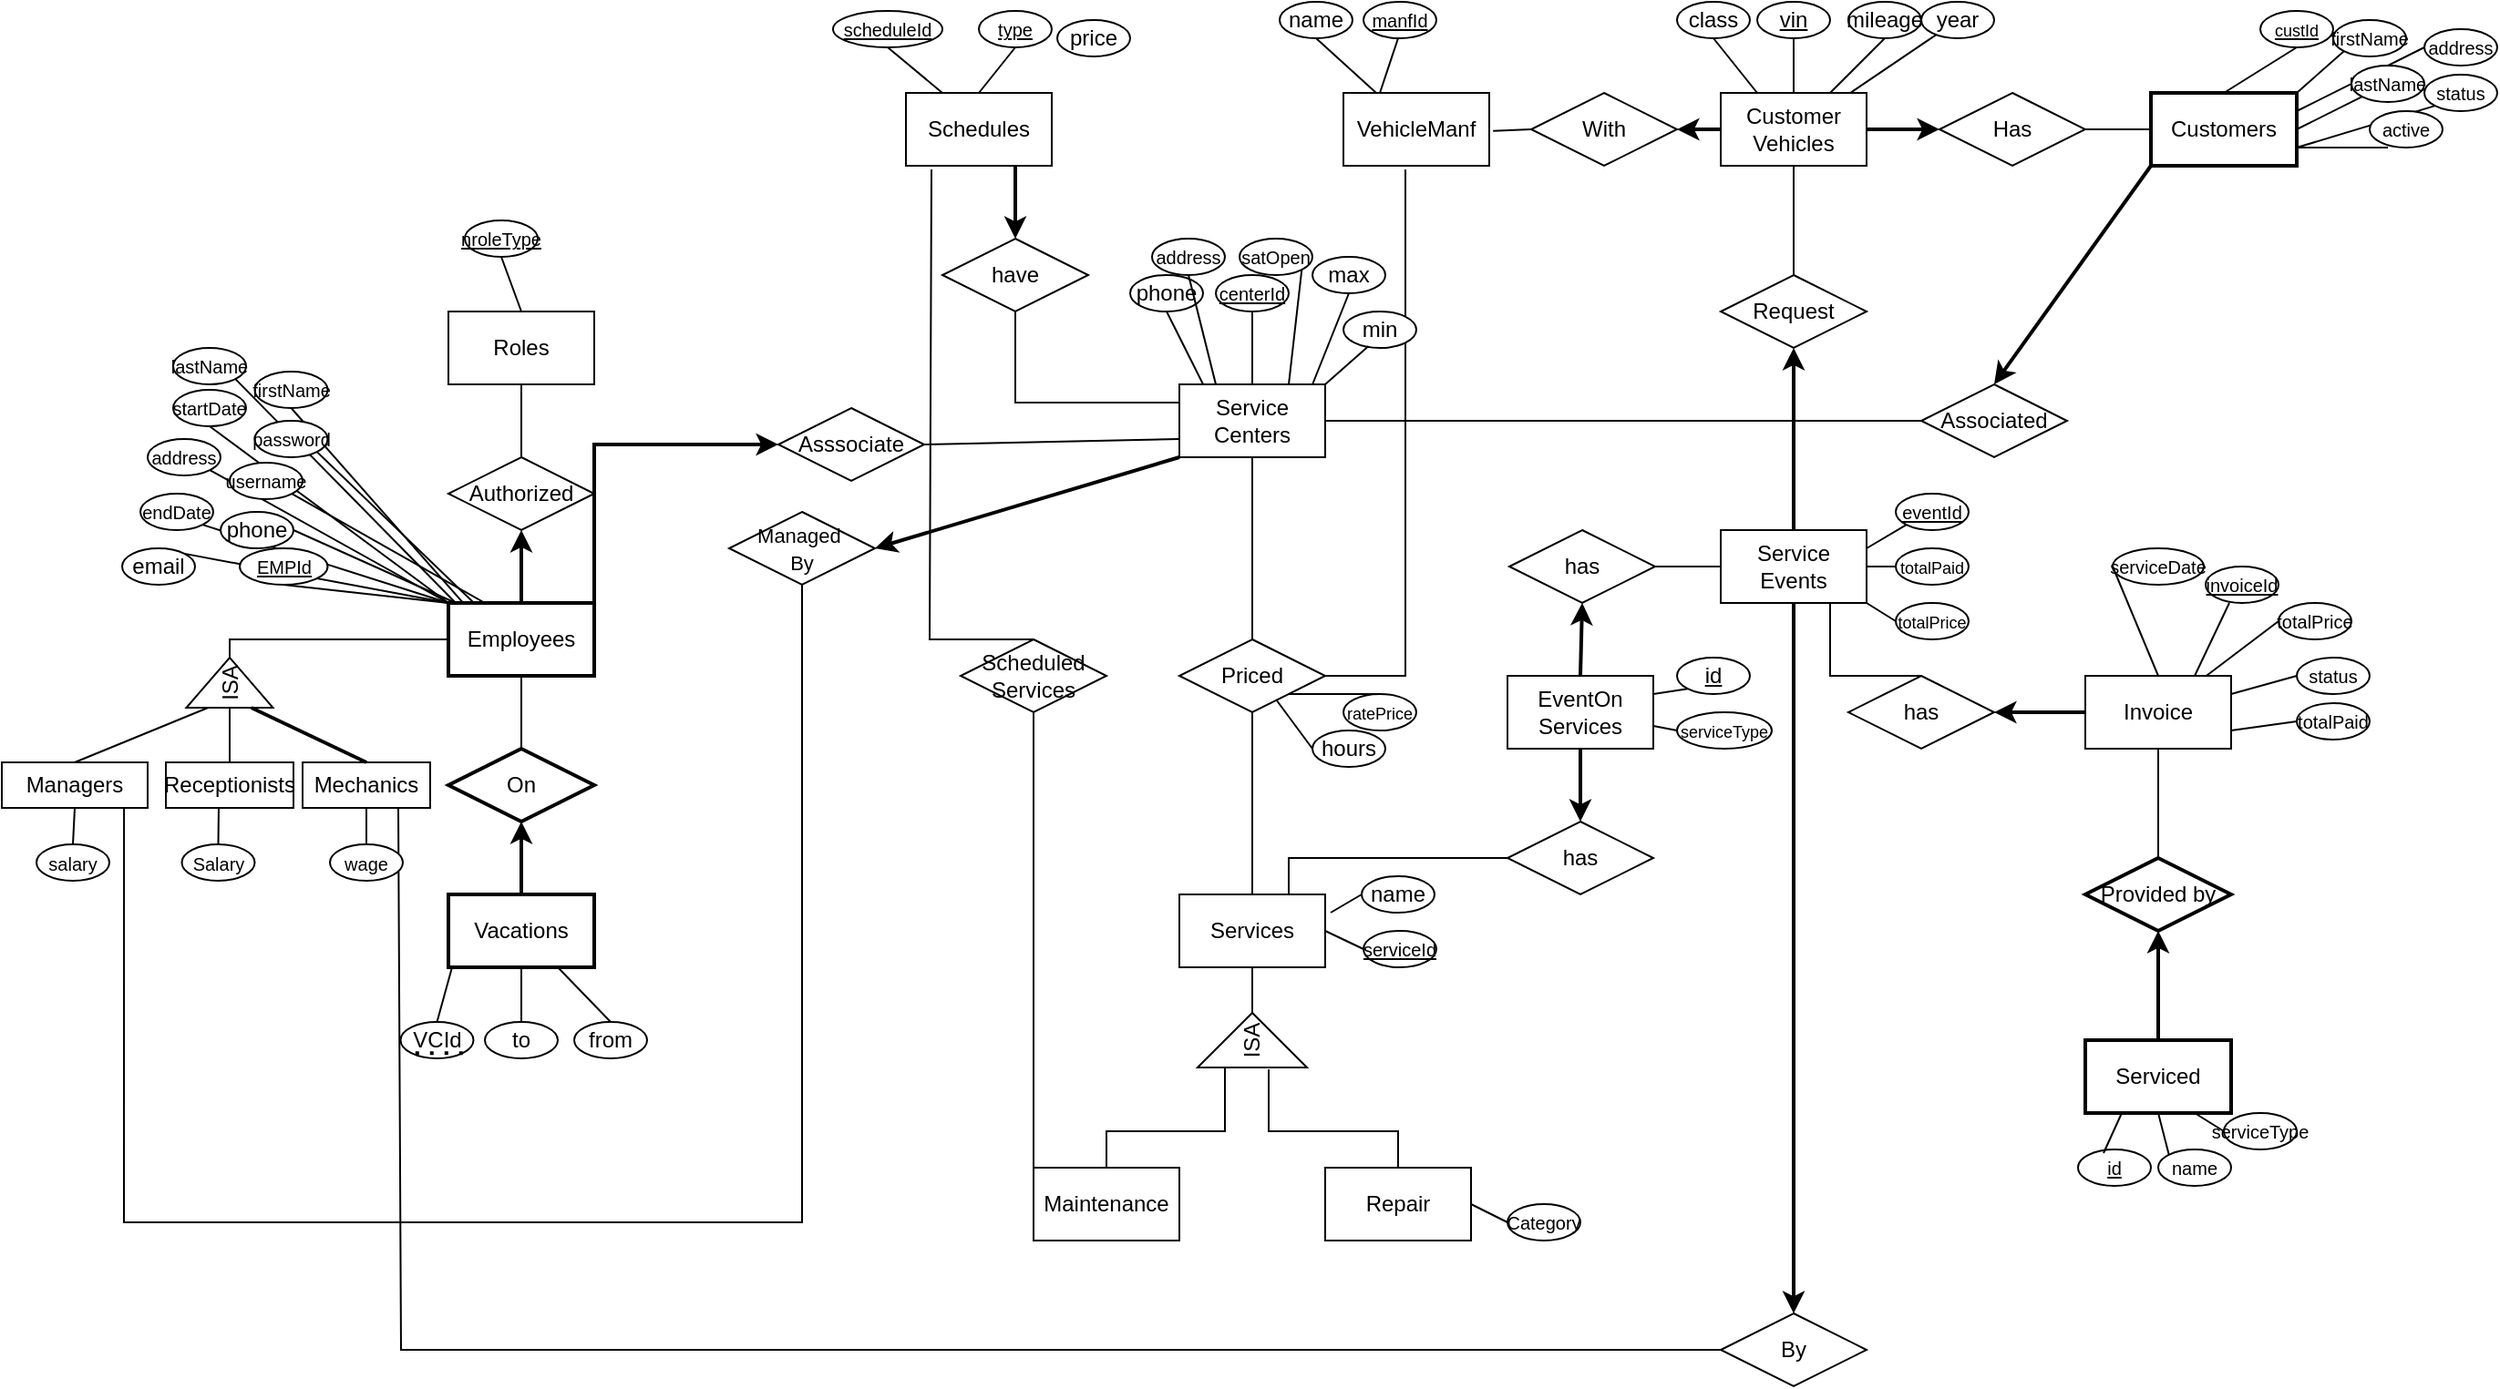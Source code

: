 <mxfile version="20.3.0" type="device"><diagram id="M4LuLAE58DzXY6II9qEA" name="Page-1"><mxGraphModel dx="2522" dy="865" grid="1" gridSize="10" guides="1" tooltips="1" connect="1" arrows="1" fold="1" page="1" pageScale="1" pageWidth="1100" pageHeight="850" math="0" shadow="0"><root><mxCell id="0"/><mxCell id="1" parent="0"/><mxCell id="ZaJthJj_OQu8zm4uIle0-100" value="" style="endArrow=none;html=1;rounded=0;entryX=0;entryY=0.5;entryDx=0;entryDy=0;" parent="1" target="ZaJthJj_OQu8zm4uIle0-95" edge="1"><mxGeometry width="50" height="50" relative="1" as="geometry"><mxPoint x="170" y="90" as="sourcePoint"/><mxPoint x="190" y="75" as="targetPoint"/></mxGeometry></mxCell><mxCell id="ZaJthJj_OQu8zm4uIle0-102" value="" style="endArrow=none;html=1;rounded=0;entryX=0;entryY=1;entryDx=0;entryDy=0;exitX=1;exitY=0.75;exitDx=0;exitDy=0;" parent="1" source="NS_C3sTZARpDdL-za2_1-23" target="ZaJthJj_OQu8zm4uIle0-98" edge="1"><mxGeometry width="50" height="50" relative="1" as="geometry"><mxPoint x="170" y="120" as="sourcePoint"/><mxPoint x="210" y="95" as="targetPoint"/></mxGeometry></mxCell><mxCell id="ZaJthJj_OQu8zm4uIle0-70" value="" style="endArrow=none;html=1;rounded=0;strokeWidth=1;fontSize=10;entryX=1;entryY=1;entryDx=0;entryDy=0;exitX=0;exitY=0;exitDx=0;exitDy=0;" parent="1" source="NS_C3sTZARpDdL-za2_1-1" target="ZaJthJj_OQu8zm4uIle0-56" edge="1"><mxGeometry width="50" height="50" relative="1" as="geometry"><mxPoint x="-784" y="400" as="sourcePoint"/><mxPoint x="-889.858" y="340.071" as="targetPoint"/></mxGeometry></mxCell><mxCell id="ZaJthJj_OQu8zm4uIle0-72" value="" style="endArrow=none;html=1;rounded=0;strokeWidth=1;fontSize=10;entryX=0.5;entryY=1;entryDx=0;entryDy=0;exitX=0;exitY=0;exitDx=0;exitDy=0;" parent="1" source="NS_C3sTZARpDdL-za2_1-1" target="ZaJthJj_OQu8zm4uIle0-60" edge="1"><mxGeometry width="50" height="50" relative="1" as="geometry"><mxPoint x="-764" y="420" as="sourcePoint"/><mxPoint x="-869.858" y="360.071" as="targetPoint"/></mxGeometry></mxCell><mxCell id="ZaJthJj_OQu8zm4uIle0-69" value="" style="endArrow=none;html=1;rounded=0;strokeWidth=1;fontSize=10;entryX=1;entryY=0;entryDx=0;entryDy=0;exitX=0;exitY=0;exitDx=0;exitDy=0;" parent="1" source="NS_C3sTZARpDdL-za2_1-1" target="ZaJthJj_OQu8zm4uIle0-62" edge="1"><mxGeometry width="50" height="50" relative="1" as="geometry"><mxPoint x="-794" y="390" as="sourcePoint"/><mxPoint x="-899.858" y="330.071" as="targetPoint"/></mxGeometry></mxCell><mxCell id="ZaJthJj_OQu8zm4uIle0-71" value="" style="endArrow=none;html=1;rounded=0;strokeWidth=1;fontSize=10;entryX=1;entryY=1;entryDx=0;entryDy=0;exitX=0;exitY=0;exitDx=0;exitDy=0;" parent="1" source="NS_C3sTZARpDdL-za2_1-1" target="ZaJthJj_OQu8zm4uIle0-63" edge="1"><mxGeometry width="50" height="50" relative="1" as="geometry"><mxPoint x="-774" y="410" as="sourcePoint"/><mxPoint x="-879.858" y="350.071" as="targetPoint"/></mxGeometry></mxCell><mxCell id="ZaJthJj_OQu8zm4uIle0-73" value="" style="endArrow=none;html=1;rounded=0;strokeWidth=1;fontSize=10;entryX=0.5;entryY=1;entryDx=0;entryDy=0;exitX=0.113;exitY=0.025;exitDx=0;exitDy=0;exitPerimeter=0;" parent="1" source="NS_C3sTZARpDdL-za2_1-1" target="ZaJthJj_OQu8zm4uIle0-58" edge="1"><mxGeometry width="50" height="50" relative="1" as="geometry"><mxPoint x="-754" y="430" as="sourcePoint"/><mxPoint x="-859.858" y="370.071" as="targetPoint"/></mxGeometry></mxCell><mxCell id="ZaJthJj_OQu8zm4uIle0-74" value="" style="endArrow=none;html=1;rounded=0;strokeWidth=1;fontSize=10;entryX=1;entryY=1;entryDx=0;entryDy=0;" parent="1" target="ZaJthJj_OQu8zm4uIle0-57" edge="1"><mxGeometry width="50" height="50" relative="1" as="geometry"><mxPoint x="-840" y="360" as="sourcePoint"/><mxPoint x="-849.858" y="380.071" as="targetPoint"/></mxGeometry></mxCell><mxCell id="NS_C3sTZARpDdL-za2_1-1" value="Employees" style="rounded=0;whiteSpace=wrap;html=1;strokeWidth=2;" parent="1" vertex="1"><mxGeometry x="-844" y="360" width="80" height="40" as="geometry"/></mxCell><mxCell id="NS_C3sTZARpDdL-za2_1-2" value="Roles" style="rounded=0;whiteSpace=wrap;html=1;" parent="1" vertex="1"><mxGeometry x="-844" y="200" width="80" height="40" as="geometry"/></mxCell><mxCell id="NS_C3sTZARpDdL-za2_1-3" value="Vacations" style="rounded=0;whiteSpace=wrap;html=1;strokeWidth=2;" parent="1" vertex="1"><mxGeometry x="-844" y="520" width="80" height="40" as="geometry"/></mxCell><mxCell id="NS_C3sTZARpDdL-za2_1-16" value="Authorized" style="rhombus;whiteSpace=wrap;html=1;" parent="1" vertex="1"><mxGeometry x="-844" y="280" width="80" height="40" as="geometry"/></mxCell><mxCell id="NS_C3sTZARpDdL-za2_1-20" value="Services" style="rounded=0;whiteSpace=wrap;html=1;" parent="1" vertex="1"><mxGeometry x="-443" y="520" width="80" height="40" as="geometry"/></mxCell><mxCell id="NS_C3sTZARpDdL-za2_1-21" value="Service&lt;br&gt;Centers" style="rounded=0;whiteSpace=wrap;html=1;" parent="1" vertex="1"><mxGeometry x="-443" y="240" width="80" height="40" as="geometry"/></mxCell><mxCell id="NS_C3sTZARpDdL-za2_1-23" value="Customers" style="rounded=0;whiteSpace=wrap;html=1;strokeWidth=2;" parent="1" vertex="1"><mxGeometry x="90" y="80" width="80" height="40" as="geometry"/></mxCell><mxCell id="NS_C3sTZARpDdL-za2_1-25" value="VehicleManf" style="rounded=0;whiteSpace=wrap;html=1;" parent="1" vertex="1"><mxGeometry x="-353" y="80" width="80" height="40" as="geometry"/></mxCell><mxCell id="NS_C3sTZARpDdL-za2_1-26" value="Service&lt;br&gt;Events" style="rounded=0;whiteSpace=wrap;html=1;" parent="1" vertex="1"><mxGeometry x="-146" y="320" width="80" height="40" as="geometry"/></mxCell><mxCell id="NS_C3sTZARpDdL-za2_1-28" value="Schedules" style="rounded=0;whiteSpace=wrap;html=1;" parent="1" vertex="1"><mxGeometry x="-593" y="80" width="80" height="40" as="geometry"/></mxCell><mxCell id="NS_C3sTZARpDdL-za2_1-29" value="Maintenance" style="rounded=0;whiteSpace=wrap;html=1;" parent="1" vertex="1"><mxGeometry x="-523" y="670" width="80" height="40" as="geometry"/></mxCell><mxCell id="NS_C3sTZARpDdL-za2_1-30" value="Repair" style="rounded=0;whiteSpace=wrap;html=1;" parent="1" vertex="1"><mxGeometry x="-363" y="670" width="80" height="40" as="geometry"/></mxCell><mxCell id="NS_C3sTZARpDdL-za2_1-32" style="edgeStyle=orthogonalEdgeStyle;rounded=0;orthogonalLoop=1;jettySize=auto;html=1;exitX=0.5;exitY=1;exitDx=0;exitDy=0;" parent="1" source="NS_C3sTZARpDdL-za2_1-16" target="NS_C3sTZARpDdL-za2_1-16" edge="1"><mxGeometry relative="1" as="geometry"/></mxCell><mxCell id="NS_C3sTZARpDdL-za2_1-34" value="On" style="rhombus;whiteSpace=wrap;html=1;strokeWidth=2;" parent="1" vertex="1"><mxGeometry x="-844" y="440" width="80" height="40" as="geometry"/></mxCell><mxCell id="NS_C3sTZARpDdL-za2_1-35" value="Priced" style="rhombus;whiteSpace=wrap;html=1;" parent="1" vertex="1"><mxGeometry x="-443" y="380" width="80" height="40" as="geometry"/></mxCell><mxCell id="NS_C3sTZARpDdL-za2_1-38" value="With" style="rhombus;whiteSpace=wrap;html=1;" parent="1" vertex="1"><mxGeometry x="-250" y="80" width="80" height="40" as="geometry"/></mxCell><mxCell id="NS_C3sTZARpDdL-za2_1-44" value="Scheduled&lt;br&gt;Services" style="rhombus;whiteSpace=wrap;html=1;" parent="1" vertex="1"><mxGeometry x="-563" y="380" width="80" height="40" as="geometry"/></mxCell><mxCell id="NS_C3sTZARpDdL-za2_1-46" value="By" style="rhombus;whiteSpace=wrap;html=1;" parent="1" vertex="1"><mxGeometry x="-146" y="750" width="80" height="40" as="geometry"/></mxCell><mxCell id="NS_C3sTZARpDdL-za2_1-47" value="ISA" style="triangle;whiteSpace=wrap;html=1;rotation=270;" parent="1" vertex="1"><mxGeometry x="-418" y="570" width="30" height="60" as="geometry"/></mxCell><mxCell id="NS_C3sTZARpDdL-za2_1-49" value="" style="endArrow=none;html=1;rounded=0;entryX=0.5;entryY=1;entryDx=0;entryDy=0;exitX=0.5;exitY=0;exitDx=0;exitDy=0;" parent="1" source="NS_C3sTZARpDdL-za2_1-35" target="NS_C3sTZARpDdL-za2_1-21" edge="1"><mxGeometry width="50" height="50" relative="1" as="geometry"><mxPoint x="-303" y="430" as="sourcePoint"/><mxPoint x="-253" y="380" as="targetPoint"/></mxGeometry></mxCell><mxCell id="NS_C3sTZARpDdL-za2_1-50" value="" style="endArrow=none;html=1;rounded=0;exitX=0.5;exitY=0;exitDx=0;exitDy=0;entryX=0.5;entryY=1;entryDx=0;entryDy=0;" parent="1" source="NS_C3sTZARpDdL-za2_1-20" target="NS_C3sTZARpDdL-za2_1-35" edge="1"><mxGeometry width="50" height="50" relative="1" as="geometry"><mxPoint x="-303" y="430" as="sourcePoint"/><mxPoint x="-253" y="380" as="targetPoint"/></mxGeometry></mxCell><mxCell id="NS_C3sTZARpDdL-za2_1-59" value="" style="endArrow=none;html=1;rounded=0;strokeWidth=1;exitX=0.5;exitY=0;exitDx=0;exitDy=0;entryX=0;entryY=0.25;entryDx=0;entryDy=0;" parent="1" source="NS_C3sTZARpDdL-za2_1-29" target="NS_C3sTZARpDdL-za2_1-47" edge="1"><mxGeometry width="50" height="50" relative="1" as="geometry"><mxPoint x="-303" y="430" as="sourcePoint"/><mxPoint x="-483" y="610" as="targetPoint"/><Array as="points"><mxPoint x="-483" y="650"/><mxPoint x="-418" y="650"/></Array></mxGeometry></mxCell><mxCell id="NS_C3sTZARpDdL-za2_1-61" value="" style="endArrow=none;html=1;rounded=0;strokeWidth=1;jumpSize=6;entryX=-0.033;entryY=0.65;entryDx=0;entryDy=0;entryPerimeter=0;exitX=0.5;exitY=0;exitDx=0;exitDy=0;" parent="1" source="NS_C3sTZARpDdL-za2_1-30" target="NS_C3sTZARpDdL-za2_1-47" edge="1"><mxGeometry width="50" height="50" relative="1" as="geometry"><mxPoint x="-323" y="630" as="sourcePoint"/><mxPoint x="-253" y="380" as="targetPoint"/><Array as="points"><mxPoint x="-323" y="650"/><mxPoint x="-394" y="650"/></Array></mxGeometry></mxCell><mxCell id="NS_C3sTZARpDdL-za2_1-62" value="" style="endArrow=none;html=1;rounded=0;strokeWidth=1;jumpSize=6;exitX=1;exitY=0.5;exitDx=0;exitDy=0;entryX=0.5;entryY=1;entryDx=0;entryDy=0;" parent="1" source="NS_C3sTZARpDdL-za2_1-47" target="NS_C3sTZARpDdL-za2_1-20" edge="1"><mxGeometry width="50" height="50" relative="1" as="geometry"><mxPoint x="-303" y="430" as="sourcePoint"/><mxPoint x="-253" y="380" as="targetPoint"/></mxGeometry></mxCell><mxCell id="NS_C3sTZARpDdL-za2_1-63" value="" style="endArrow=none;html=1;rounded=0;strokeWidth=1;jumpSize=6;entryX=0.5;entryY=0;entryDx=0;entryDy=0;exitX=0.175;exitY=1.05;exitDx=0;exitDy=0;exitPerimeter=0;" parent="1" source="NS_C3sTZARpDdL-za2_1-28" target="NS_C3sTZARpDdL-za2_1-44" edge="1"><mxGeometry width="50" height="50" relative="1" as="geometry"><mxPoint x="-523" y="320" as="sourcePoint"/><mxPoint x="-253" y="380" as="targetPoint"/><Array as="points"><mxPoint x="-580" y="380"/></Array></mxGeometry></mxCell><mxCell id="NS_C3sTZARpDdL-za2_1-64" value="" style="endArrow=none;html=1;rounded=0;strokeWidth=1;jumpSize=6;exitX=0;exitY=0.5;exitDx=0;exitDy=0;entryX=0.5;entryY=1;entryDx=0;entryDy=0;" parent="1" source="NS_C3sTZARpDdL-za2_1-29" target="NS_C3sTZARpDdL-za2_1-44" edge="1"><mxGeometry width="50" height="50" relative="1" as="geometry"><mxPoint x="-303" y="430" as="sourcePoint"/><mxPoint x="-253" y="380" as="targetPoint"/><Array as="points"/></mxGeometry></mxCell><mxCell id="NS_C3sTZARpDdL-za2_1-71" value="" style="endArrow=classic;html=1;rounded=0;strokeWidth=2;jumpSize=6;exitX=0.5;exitY=0;exitDx=0;exitDy=0;entryX=0.5;entryY=1;entryDx=0;entryDy=0;" parent="1" source="NS_C3sTZARpDdL-za2_1-1" target="NS_C3sTZARpDdL-za2_1-16" edge="1"><mxGeometry width="50" height="50" relative="1" as="geometry"><mxPoint x="-464" y="430" as="sourcePoint"/><mxPoint x="-414" y="380" as="targetPoint"/></mxGeometry></mxCell><mxCell id="NS_C3sTZARpDdL-za2_1-72" value="" style="endArrow=none;html=1;rounded=0;strokeWidth=1;jumpSize=6;exitX=0.5;exitY=1;exitDx=0;exitDy=0;entryX=0.5;entryY=0;entryDx=0;entryDy=0;" parent="1" source="NS_C3sTZARpDdL-za2_1-2" target="NS_C3sTZARpDdL-za2_1-16" edge="1"><mxGeometry width="50" height="50" relative="1" as="geometry"><mxPoint x="-464" y="430" as="sourcePoint"/><mxPoint x="-804" y="270" as="targetPoint"/></mxGeometry></mxCell><mxCell id="NS_C3sTZARpDdL-za2_1-74" value="" style="endArrow=classic;html=1;rounded=0;strokeWidth=2;jumpSize=6;exitX=0.5;exitY=0;exitDx=0;exitDy=0;entryX=0.5;entryY=1;entryDx=0;entryDy=0;" parent="1" source="NS_C3sTZARpDdL-za2_1-3" target="NS_C3sTZARpDdL-za2_1-34" edge="1"><mxGeometry width="50" height="50" relative="1" as="geometry"><mxPoint x="-464" y="430" as="sourcePoint"/><mxPoint x="-414" y="380" as="targetPoint"/></mxGeometry></mxCell><mxCell id="NS_C3sTZARpDdL-za2_1-75" value="" style="endArrow=none;html=1;rounded=0;strokeWidth=1;jumpSize=6;exitX=0.5;exitY=0;exitDx=0;exitDy=0;entryX=0.5;entryY=1;entryDx=0;entryDy=0;" parent="1" source="NS_C3sTZARpDdL-za2_1-34" target="NS_C3sTZARpDdL-za2_1-1" edge="1"><mxGeometry width="50" height="50" relative="1" as="geometry"><mxPoint x="-464" y="430" as="sourcePoint"/><mxPoint x="-414" y="380" as="targetPoint"/></mxGeometry></mxCell><mxCell id="NS_C3sTZARpDdL-za2_1-81" value="" style="endArrow=classic;html=1;rounded=0;strokeWidth=2;jumpSize=6;entryX=0.5;entryY=0;entryDx=0;entryDy=0;exitX=0.5;exitY=1;exitDx=0;exitDy=0;" parent="1" source="NS_C3sTZARpDdL-za2_1-26" target="NS_C3sTZARpDdL-za2_1-46" edge="1"><mxGeometry width="50" height="50" relative="1" as="geometry"><mxPoint x="-366" y="430" as="sourcePoint"/><mxPoint x="-316" y="380" as="targetPoint"/></mxGeometry></mxCell><mxCell id="NS_C3sTZARpDdL-za2_1-82" value="" style="endArrow=none;html=1;rounded=0;strokeWidth=1;jumpSize=6;exitX=0.75;exitY=1;exitDx=0;exitDy=0;entryX=0;entryY=0.5;entryDx=0;entryDy=0;" parent="1" source="ke7LvBn23o25pymCS6ai-4" target="NS_C3sTZARpDdL-za2_1-46" edge="1"><mxGeometry width="50" height="50" relative="1" as="geometry"><mxPoint x="-303" y="430" as="sourcePoint"/><mxPoint x="-253" y="380" as="targetPoint"/><Array as="points"><mxPoint x="-870" y="770"/></Array></mxGeometry></mxCell><mxCell id="9iVutgQC-W-jWnxsfeWq-9" value="" style="endArrow=none;html=1;rounded=0;fontSize=10;entryX=0.425;entryY=1.05;entryDx=0;entryDy=0;entryPerimeter=0;exitX=1;exitY=0.5;exitDx=0;exitDy=0;" parent="1" source="NS_C3sTZARpDdL-za2_1-35" target="NS_C3sTZARpDdL-za2_1-25" edge="1"><mxGeometry width="50" height="50" relative="1" as="geometry"><mxPoint x="-343" y="200" as="sourcePoint"/><mxPoint x="-293" y="150" as="targetPoint"/><Array as="points"><mxPoint x="-319" y="400"/></Array></mxGeometry></mxCell><mxCell id="lXs37xbfJojlddwi2eKg-1" value="Managers" style="rounded=0;whiteSpace=wrap;html=1;" parent="1" vertex="1"><mxGeometry x="-1089" y="447.5" width="80" height="25" as="geometry"/></mxCell><mxCell id="lXs37xbfJojlddwi2eKg-2" value="Receptionists" style="rounded=0;whiteSpace=wrap;html=1;" parent="1" vertex="1"><mxGeometry x="-999" y="447.5" width="70" height="25" as="geometry"/></mxCell><mxCell id="lXs37xbfJojlddwi2eKg-5" value="ISA" style="triangle;whiteSpace=wrap;html=1;rotation=270;" parent="1" vertex="1"><mxGeometry x="-977.75" y="380" width="27.5" height="47.5" as="geometry"/></mxCell><mxCell id="lXs37xbfJojlddwi2eKg-17" value="" style="endArrow=none;html=1;rounded=0;exitX=0.5;exitY=0;exitDx=0;exitDy=0;entryX=0;entryY=0.25;entryDx=0;entryDy=0;" parent="1" source="lXs37xbfJojlddwi2eKg-1" target="lXs37xbfJojlddwi2eKg-5" edge="1"><mxGeometry width="50" height="50" relative="1" as="geometry"><mxPoint x="-374" y="470" as="sourcePoint"/><mxPoint x="-324" y="420" as="targetPoint"/></mxGeometry></mxCell><mxCell id="lXs37xbfJojlddwi2eKg-18" value="" style="endArrow=none;html=1;rounded=0;exitX=0.5;exitY=0;exitDx=0;exitDy=0;entryX=0;entryY=0.5;entryDx=0;entryDy=0;" parent="1" source="lXs37xbfJojlddwi2eKg-2" target="lXs37xbfJojlddwi2eKg-5" edge="1"><mxGeometry width="50" height="50" relative="1" as="geometry"><mxPoint x="-374" y="470" as="sourcePoint"/><mxPoint x="-324" y="420" as="targetPoint"/></mxGeometry></mxCell><mxCell id="lXs37xbfJojlddwi2eKg-20" value="Asssociate" style="rhombus;whiteSpace=wrap;html=1;" parent="1" vertex="1"><mxGeometry x="-663" y="253" width="80" height="40" as="geometry"/></mxCell><mxCell id="lXs37xbfJojlddwi2eKg-21" value="" style="endArrow=classic;html=1;rounded=0;exitX=1;exitY=0.25;exitDx=0;exitDy=0;entryX=0;entryY=0.5;entryDx=0;entryDy=0;strokeWidth=2;" parent="1" source="NS_C3sTZARpDdL-za2_1-1" target="lXs37xbfJojlddwi2eKg-20" edge="1"><mxGeometry width="50" height="50" relative="1" as="geometry"><mxPoint x="-435" y="490" as="sourcePoint"/><mxPoint x="-735" y="273" as="targetPoint"/><Array as="points"><mxPoint x="-764" y="273"/></Array></mxGeometry></mxCell><mxCell id="lXs37xbfJojlddwi2eKg-22" value="" style="endArrow=none;html=1;rounded=0;exitX=1;exitY=0.5;exitDx=0;exitDy=0;entryX=0;entryY=0.75;entryDx=0;entryDy=0;" parent="1" source="lXs37xbfJojlddwi2eKg-20" target="NS_C3sTZARpDdL-za2_1-21" edge="1"><mxGeometry width="50" height="50" relative="1" as="geometry"><mxPoint x="-363" y="490" as="sourcePoint"/><mxPoint x="-313" y="440" as="targetPoint"/></mxGeometry></mxCell><mxCell id="lXs37xbfJojlddwi2eKg-23" value="Associated" style="rhombus;whiteSpace=wrap;html=1;" parent="1" vertex="1"><mxGeometry x="-36" y="240" width="80" height="40" as="geometry"/></mxCell><mxCell id="lXs37xbfJojlddwi2eKg-24" value="" style="endArrow=classic;html=1;rounded=0;strokeWidth=2;exitX=0;exitY=1;exitDx=0;exitDy=0;entryX=0.5;entryY=0;entryDx=0;entryDy=0;" parent="1" source="NS_C3sTZARpDdL-za2_1-23" target="lXs37xbfJojlddwi2eKg-23" edge="1"><mxGeometry width="50" height="50" relative="1" as="geometry"><mxPoint x="-426" y="490" as="sourcePoint"/><mxPoint x="44" y="250" as="targetPoint"/><Array as="points"/></mxGeometry></mxCell><mxCell id="lXs37xbfJojlddwi2eKg-25" value="" style="endArrow=none;html=1;rounded=0;strokeWidth=1;entryX=0;entryY=0.5;entryDx=0;entryDy=0;exitX=1;exitY=0.5;exitDx=0;exitDy=0;" parent="1" source="NS_C3sTZARpDdL-za2_1-21" target="lXs37xbfJojlddwi2eKg-23" edge="1"><mxGeometry width="50" height="50" relative="1" as="geometry"><mxPoint x="-363" y="490" as="sourcePoint"/><mxPoint x="-313" y="440" as="targetPoint"/></mxGeometry></mxCell><mxCell id="lXs37xbfJojlddwi2eKg-27" value="" style="endArrow=none;html=1;rounded=0;strokeWidth=1;exitX=0.5;exitY=1;exitDx=0;exitDy=0;entryX=0;entryY=0.25;entryDx=0;entryDy=0;" parent="1" source="ZaJthJj_OQu8zm4uIle0-30" target="NS_C3sTZARpDdL-za2_1-21" edge="1"><mxGeometry width="50" height="50" relative="1" as="geometry"><mxPoint x="-523" y="200" as="sourcePoint"/><mxPoint x="-313" y="440" as="targetPoint"/><Array as="points"><mxPoint x="-533" y="250"/></Array></mxGeometry></mxCell><mxCell id="lXs37xbfJojlddwi2eKg-28" value="&lt;font style=&quot;font-size: 11px;&quot;&gt;Managed&amp;nbsp;&lt;br&gt;By&lt;/font&gt;" style="rhombus;whiteSpace=wrap;html=1;" parent="1" vertex="1"><mxGeometry x="-690" y="310" width="80" height="40" as="geometry"/></mxCell><mxCell id="lXs37xbfJojlddwi2eKg-29" value="" style="endArrow=classic;html=1;rounded=0;strokeWidth=2;exitX=0;exitY=1;exitDx=0;exitDy=0;entryX=1;entryY=0.5;entryDx=0;entryDy=0;" parent="1" source="NS_C3sTZARpDdL-za2_1-21" target="lXs37xbfJojlddwi2eKg-28" edge="1"><mxGeometry width="50" height="50" relative="1" as="geometry"><mxPoint x="-363" y="490" as="sourcePoint"/><mxPoint x="-313" y="440" as="targetPoint"/></mxGeometry></mxCell><mxCell id="lXs37xbfJojlddwi2eKg-31" value="&lt;font style=&quot;font-size: 10px;&quot;&gt;serviceDate&lt;/font&gt;" style="ellipse;whiteSpace=wrap;html=1;" parent="1" vertex="1"><mxGeometry x="69" y="330" width="50" height="20" as="geometry"/></mxCell><mxCell id="lXs37xbfJojlddwi2eKg-32" value="&lt;font style=&quot;font-size: 10px;&quot;&gt;&lt;u&gt;centerId&lt;/u&gt;&lt;/font&gt;" style="ellipse;whiteSpace=wrap;html=1;" parent="1" vertex="1"><mxGeometry x="-423" y="180" width="40" height="20" as="geometry"/></mxCell><mxCell id="lXs37xbfJojlddwi2eKg-36" value="&lt;font style=&quot;font-size: 10px;&quot;&gt;Category&lt;/font&gt;" style="ellipse;whiteSpace=wrap;html=1;" parent="1" vertex="1"><mxGeometry x="-263" y="690" width="40" height="20" as="geometry"/></mxCell><mxCell id="lXs37xbfJojlddwi2eKg-37" value="&lt;font style=&quot;font-size: 10px;&quot;&gt;Salary&lt;/font&gt;" style="ellipse;whiteSpace=wrap;html=1;" parent="1" vertex="1"><mxGeometry x="-990.25" y="492.5" width="40" height="20" as="geometry"/></mxCell><mxCell id="lXs37xbfJojlddwi2eKg-40" value="&lt;span style=&quot;line-height: 115%; font-family: Arial, sans-serif; font-size: 10px;&quot; lang=&quot;EN&quot;&gt;&lt;u&gt;manfId&lt;/u&gt;&lt;/span&gt;" style="ellipse;whiteSpace=wrap;html=1;" parent="1" vertex="1"><mxGeometry x="-342" y="30" width="40" height="20" as="geometry"/></mxCell><mxCell id="lXs37xbfJojlddwi2eKg-41" value="&lt;font style=&quot;font-size: 9px;&quot;&gt;totalPaid&lt;/font&gt;" style="ellipse;whiteSpace=wrap;html=1;" parent="1" vertex="1"><mxGeometry x="-50" y="330" width="40" height="20" as="geometry"/></mxCell><mxCell id="lXs37xbfJojlddwi2eKg-42" value="&lt;font style=&quot;font-size: 9px;&quot;&gt;totalPrice&lt;/font&gt;" style="ellipse;whiteSpace=wrap;html=1;" parent="1" vertex="1"><mxGeometry x="-50" y="360" width="40" height="20" as="geometry"/></mxCell><mxCell id="lXs37xbfJojlddwi2eKg-43" value="Invoice" style="rounded=0;whiteSpace=wrap;html=1;" parent="1" vertex="1"><mxGeometry x="54" y="400" width="80" height="40" as="geometry"/></mxCell><mxCell id="lXs37xbfJojlddwi2eKg-44" value="has" style="rhombus;whiteSpace=wrap;html=1;" parent="1" vertex="1"><mxGeometry x="-76" y="400" width="80" height="40" as="geometry"/></mxCell><mxCell id="lXs37xbfJojlddwi2eKg-48" value="" style="endArrow=none;html=1;rounded=0;strokeWidth=1;fontSize=10;exitX=0.25;exitY=0;exitDx=0;exitDy=0;entryX=0.5;entryY=1;entryDx=0;entryDy=0;" parent="1" source="NS_C3sTZARpDdL-za2_1-25" edge="1"><mxGeometry width="50" height="50" relative="1" as="geometry"><mxPoint x="-353" y="90" as="sourcePoint"/><mxPoint x="-323" y="50" as="targetPoint"/></mxGeometry></mxCell><mxCell id="lXs37xbfJojlddwi2eKg-50" value="&lt;span style=&quot;line-height: 115%; font-family: Arial, sans-serif; font-size: 10px;&quot; lang=&quot;EN&quot;&gt;&lt;u&gt;serviceId&lt;/u&gt;&lt;/span&gt;" style="ellipse;whiteSpace=wrap;html=1;" parent="1" vertex="1"><mxGeometry x="-342" y="540" width="40" height="20" as="geometry"/></mxCell><mxCell id="lXs37xbfJojlddwi2eKg-55" value="&lt;font style=&quot;font-size: 10px;&quot;&gt;salary&lt;/font&gt;" style="ellipse;whiteSpace=wrap;html=1;" parent="1" vertex="1"><mxGeometry x="-1070" y="492.5" width="40" height="20" as="geometry"/></mxCell><mxCell id="lXs37xbfJojlddwi2eKg-58" value="&lt;font style=&quot;font-size: 10px;&quot;&gt;&lt;u&gt;nroleType&lt;/u&gt;&lt;/font&gt;" style="ellipse;whiteSpace=wrap;html=1;" parent="1" vertex="1"><mxGeometry x="-835" y="150" width="40" height="20" as="geometry"/></mxCell><mxCell id="lXs37xbfJojlddwi2eKg-59" value="&lt;font style=&quot;font-size: 10px;&quot;&gt;&lt;u&gt;type&lt;/u&gt;&lt;/font&gt;" style="ellipse;whiteSpace=wrap;html=1;" parent="1" vertex="1"><mxGeometry x="-553" y="35" width="40" height="20" as="geometry"/></mxCell><mxCell id="lXs37xbfJojlddwi2eKg-65" value="to" style="ellipse;whiteSpace=wrap;html=1;" parent="1" vertex="1"><mxGeometry x="-824" y="590" width="40" height="20" as="geometry"/></mxCell><mxCell id="lXs37xbfJojlddwi2eKg-66" value="from" style="ellipse;whiteSpace=wrap;html=1;" parent="1" vertex="1"><mxGeometry x="-775" y="590" width="40" height="20" as="geometry"/></mxCell><mxCell id="lXs37xbfJojlddwi2eKg-67" value="VCId" style="ellipse;whiteSpace=wrap;html=1;" parent="1" vertex="1"><mxGeometry x="-870.25" y="590" width="40" height="20" as="geometry"/></mxCell><mxCell id="lXs37xbfJojlddwi2eKg-68" value="&lt;u&gt;&lt;font style=&quot;font-size: 10px;&quot;&gt;EMPId&lt;/font&gt;&lt;/u&gt;" style="ellipse;whiteSpace=wrap;html=1;" parent="1" vertex="1"><mxGeometry x="-958.5" y="330" width="48.25" height="20" as="geometry"/></mxCell><mxCell id="lXs37xbfJojlddwi2eKg-72" value="" style="endArrow=none;html=1;rounded=0;strokeWidth=1;fontSize=7;exitX=1;exitY=0.5;exitDx=0;exitDy=0;entryX=0;entryY=0.5;entryDx=0;entryDy=0;" parent="1" source="lXs37xbfJojlddwi2eKg-5" target="NS_C3sTZARpDdL-za2_1-1" edge="1"><mxGeometry width="50" height="50" relative="1" as="geometry"><mxPoint x="-425" y="490" as="sourcePoint"/><mxPoint x="-375" y="440" as="targetPoint"/><Array as="points"><mxPoint x="-964" y="380"/></Array></mxGeometry></mxCell><mxCell id="lXs37xbfJojlddwi2eKg-76" value="price" style="ellipse;whiteSpace=wrap;html=1;" parent="1" vertex="1"><mxGeometry x="-510" y="40" width="40" height="20" as="geometry"/></mxCell><mxCell id="lXs37xbfJojlddwi2eKg-77" value="&lt;font style=&quot;font-size: 9px;&quot;&gt;&lt;u&gt;custId&lt;/u&gt;&lt;/font&gt;" style="ellipse;whiteSpace=wrap;html=1;" parent="1" vertex="1"><mxGeometry x="150" y="35" width="40" height="20" as="geometry"/></mxCell><mxCell id="lXs37xbfJojlddwi2eKg-78" value="&lt;font style=&quot;font-size: 12px;&quot;&gt;&lt;u&gt;vin&lt;/u&gt;&lt;/font&gt;" style="ellipse;whiteSpace=wrap;html=1;" parent="1" vertex="1"><mxGeometry x="-126" y="30" width="40" height="20" as="geometry"/></mxCell><mxCell id="lXs37xbfJojlddwi2eKg-79" value="" style="endArrow=none;html=1;rounded=0;strokeWidth=1;fontSize=10;entryX=1.007;entryY=0.068;entryDx=0;entryDy=0;entryPerimeter=0;exitX=0;exitY=0.5;exitDx=0;exitDy=0;" parent="1" source="NS_C3sTZARpDdL-za2_1-38" edge="1"><mxGeometry width="50" height="50" relative="1" as="geometry"><mxPoint x="-353" y="490" as="sourcePoint"/><mxPoint x="-270.9" y="100.9" as="targetPoint"/></mxGeometry></mxCell><mxCell id="mFk9Ia8Fhz5Q3TwfZXTn-2" value="&lt;font style=&quot;font-size: 10px;&quot;&gt;&lt;u&gt;scheduleId&lt;/u&gt;&lt;/font&gt;" style="ellipse;whiteSpace=wrap;html=1;" parent="1" vertex="1"><mxGeometry x="-633" y="35" width="60" height="20" as="geometry"/></mxCell><mxCell id="mFk9Ia8Fhz5Q3TwfZXTn-3" value="&lt;font style=&quot;font-size: 9px;&quot;&gt;ratePrice&lt;/font&gt;" style="ellipse;whiteSpace=wrap;html=1;" parent="1" vertex="1"><mxGeometry x="-353" y="410" width="40" height="20" as="geometry"/></mxCell><mxCell id="mFk9Ia8Fhz5Q3TwfZXTn-7" value="" style="endArrow=none;html=1;rounded=0;strokeWidth=1;fontSize=12;entryX=0.75;entryY=1;entryDx=0;entryDy=0;exitX=0.5;exitY=0;exitDx=0;exitDy=0;" parent="1" source="lXs37xbfJojlddwi2eKg-44" target="NS_C3sTZARpDdL-za2_1-26" edge="1"><mxGeometry width="50" height="50" relative="1" as="geometry"><mxPoint x="-316" y="470" as="sourcePoint"/><mxPoint x="-266" y="420" as="targetPoint"/><Array as="points"><mxPoint x="-86" y="400"/></Array></mxGeometry></mxCell><mxCell id="mFk9Ia8Fhz5Q3TwfZXTn-12" value="" style="endArrow=none;html=1;rounded=0;strokeWidth=1;fontSize=12;entryX=0.5;entryY=1;entryDx=0;entryDy=0;exitX=0.838;exitY=1.02;exitDx=0;exitDy=0;exitPerimeter=0;" parent="1" source="lXs37xbfJojlddwi2eKg-1" target="lXs37xbfJojlddwi2eKg-28" edge="1"><mxGeometry width="50" height="50" relative="1" as="geometry"><mxPoint x="-325" y="500" as="sourcePoint"/><mxPoint x="-735" y="320" as="targetPoint"/><Array as="points"><mxPoint x="-1022" y="700"/><mxPoint x="-650" y="700"/></Array></mxGeometry></mxCell><mxCell id="fT3nkJV_SWs1-QfYkOLi-1" value="Serviced" style="rounded=0;whiteSpace=wrap;html=1;strokeWidth=2;" parent="1" vertex="1"><mxGeometry x="54" y="600" width="80" height="40" as="geometry"/></mxCell><mxCell id="fT3nkJV_SWs1-QfYkOLi-2" value="Provided by" style="rhombus;whiteSpace=wrap;html=1;strokeWidth=2;" parent="1" vertex="1"><mxGeometry x="54" y="500" width="80" height="40" as="geometry"/></mxCell><mxCell id="fT3nkJV_SWs1-QfYkOLi-7" value="" style="endArrow=none;html=1;rounded=0;exitX=0.5;exitY=0;exitDx=0;exitDy=0;entryX=0.5;entryY=1;entryDx=0;entryDy=0;" parent="1" source="fT3nkJV_SWs1-QfYkOLi-2" target="lXs37xbfJojlddwi2eKg-43" edge="1"><mxGeometry width="50" height="50" relative="1" as="geometry"><mxPoint x="-226" y="500" as="sourcePoint"/><mxPoint x="-176" y="450" as="targetPoint"/></mxGeometry></mxCell><mxCell id="fT3nkJV_SWs1-QfYkOLi-8" value="" style="endArrow=classic;html=1;rounded=0;entryX=0.5;entryY=1;entryDx=0;entryDy=0;exitX=0.5;exitY=0;exitDx=0;exitDy=0;strokeWidth=2;" parent="1" source="fT3nkJV_SWs1-QfYkOLi-1" target="fT3nkJV_SWs1-QfYkOLi-2" edge="1"><mxGeometry width="50" height="50" relative="1" as="geometry"><mxPoint x="-226" y="500" as="sourcePoint"/><mxPoint x="-176" y="450" as="targetPoint"/></mxGeometry></mxCell><mxCell id="PSDzD6gjWqm_mUFOen2--2" value="max" style="ellipse;whiteSpace=wrap;html=1;" parent="1" vertex="1"><mxGeometry x="-370" y="170" width="40" height="20" as="geometry"/></mxCell><mxCell id="PSDzD6gjWqm_mUFOen2--3" value="min" style="ellipse;whiteSpace=wrap;html=1;" parent="1" vertex="1"><mxGeometry x="-353" y="200" width="40" height="20" as="geometry"/></mxCell><mxCell id="UdIn4enkOplqCkVmDbpI-13" value="EventOn&lt;br&gt;Services" style="rounded=0;whiteSpace=wrap;html=1;" parent="1" vertex="1"><mxGeometry x="-263" y="400" width="80" height="40" as="geometry"/></mxCell><mxCell id="UdIn4enkOplqCkVmDbpI-14" value="has" style="rhombus;whiteSpace=wrap;html=1;" parent="1" vertex="1"><mxGeometry x="-262" y="320" width="80" height="40" as="geometry"/></mxCell><mxCell id="UdIn4enkOplqCkVmDbpI-15" value="" style="endArrow=classic;html=1;rounded=0;strokeWidth=2;fontSize=12;exitX=0.5;exitY=0;exitDx=0;exitDy=0;entryX=0.5;entryY=1;entryDx=0;entryDy=0;" parent="1" source="UdIn4enkOplqCkVmDbpI-13" target="UdIn4enkOplqCkVmDbpI-14" edge="1"><mxGeometry width="50" height="50" relative="1" as="geometry"><mxPoint x="-240" y="410" as="sourcePoint"/><mxPoint x="-190" y="360" as="targetPoint"/></mxGeometry></mxCell><mxCell id="UdIn4enkOplqCkVmDbpI-16" value="" style="endArrow=none;html=1;rounded=0;strokeWidth=1;fontSize=12;exitX=1;exitY=0.5;exitDx=0;exitDy=0;entryX=0;entryY=0.5;entryDx=0;entryDy=0;" parent="1" source="UdIn4enkOplqCkVmDbpI-14" target="NS_C3sTZARpDdL-za2_1-26" edge="1"><mxGeometry width="50" height="50" relative="1" as="geometry"><mxPoint x="-190" y="380" as="sourcePoint"/><mxPoint x="-150" y="340" as="targetPoint"/></mxGeometry></mxCell><mxCell id="UdIn4enkOplqCkVmDbpI-17" value="&lt;font style=&quot;font-size: 10px;&quot;&gt;username&lt;/font&gt;" style="ellipse;whiteSpace=wrap;html=1;" parent="1" vertex="1"><mxGeometry x="-964" y="283" width="40" height="20" as="geometry"/></mxCell><mxCell id="UdIn4enkOplqCkVmDbpI-18" value="&lt;u&gt;id&lt;/u&gt;" style="ellipse;whiteSpace=wrap;html=1;" parent="1" vertex="1"><mxGeometry x="-170" y="390" width="40" height="20" as="geometry"/></mxCell><mxCell id="UdIn4enkOplqCkVmDbpI-19" value="&lt;font style=&quot;font-size: 9px;&quot;&gt;serviceType&lt;/font&gt;" style="ellipse;whiteSpace=wrap;html=1;" parent="1" vertex="1"><mxGeometry x="-170" y="420" width="52" height="20" as="geometry"/></mxCell><mxCell id="ZaJthJj_OQu8zm4uIle0-1" value="" style="endArrow=none;html=1;rounded=0;exitX=1;exitY=0.5;exitDx=0;exitDy=0;entryX=0;entryY=0.5;entryDx=0;entryDy=0;" parent="1" source="NS_C3sTZARpDdL-za2_1-20" target="lXs37xbfJojlddwi2eKg-50" edge="1"><mxGeometry width="50" height="50" relative="1" as="geometry"><mxPoint x="-350" y="470" as="sourcePoint"/><mxPoint x="-300" y="420" as="targetPoint"/></mxGeometry></mxCell><mxCell id="ZaJthJj_OQu8zm4uIle0-2" value="" style="endArrow=none;html=1;rounded=0;exitX=0;exitY=0.5;exitDx=0;exitDy=0;entryX=1;entryY=0.5;entryDx=0;entryDy=0;" parent="1" source="lXs37xbfJojlddwi2eKg-36" target="NS_C3sTZARpDdL-za2_1-30" edge="1"><mxGeometry width="50" height="50" relative="1" as="geometry"><mxPoint x="-350" y="470" as="sourcePoint"/><mxPoint x="-300" y="420" as="targetPoint"/></mxGeometry></mxCell><mxCell id="ZaJthJj_OQu8zm4uIle0-6" value="" style="endArrow=none;html=1;rounded=0;entryX=0.5;entryY=1;entryDx=0;entryDy=0;exitX=0.5;exitY=0;exitDx=0;exitDy=0;" parent="1" source="NS_C3sTZARpDdL-za2_1-28" target="lXs37xbfJojlddwi2eKg-59" edge="1"><mxGeometry width="50" height="50" relative="1" as="geometry"><mxPoint x="-540" y="100" as="sourcePoint"/><mxPoint x="-490" y="50" as="targetPoint"/></mxGeometry></mxCell><mxCell id="ZaJthJj_OQu8zm4uIle0-7" value="" style="endArrow=none;html=1;rounded=0;entryX=0.5;entryY=1;entryDx=0;entryDy=0;exitX=0.5;exitY=0;exitDx=0;exitDy=0;" parent="1" source="ZaJthJj_OQu8zm4uIle0-51" target="lXs37xbfJojlddwi2eKg-78" edge="1"><mxGeometry width="50" height="50" relative="1" as="geometry"><mxPoint x="-350" y="470" as="sourcePoint"/><mxPoint x="-300" y="420" as="targetPoint"/></mxGeometry></mxCell><mxCell id="ZaJthJj_OQu8zm4uIle0-8" value="" style="endArrow=none;html=1;rounded=0;entryX=0.5;entryY=1;entryDx=0;entryDy=0;exitX=0.5;exitY=0;exitDx=0;exitDy=0;" parent="1" source="NS_C3sTZARpDdL-za2_1-23" target="lXs37xbfJojlddwi2eKg-77" edge="1"><mxGeometry width="50" height="50" relative="1" as="geometry"><mxPoint x="210" y="110" as="sourcePoint"/><mxPoint x="260" y="60" as="targetPoint"/></mxGeometry></mxCell><mxCell id="ZaJthJj_OQu8zm4uIle0-9" value="" style="endArrow=none;html=1;rounded=0;entryX=0.344;entryY=0.95;entryDx=0;entryDy=0;entryPerimeter=0;exitX=1;exitY=0;exitDx=0;exitDy=0;" parent="1" source="NS_C3sTZARpDdL-za2_1-21" target="PSDzD6gjWqm_mUFOen2--3" edge="1"><mxGeometry width="50" height="50" relative="1" as="geometry"><mxPoint x="-858.25" y="85" as="sourcePoint"/><mxPoint x="-860" y="60" as="targetPoint"/></mxGeometry></mxCell><mxCell id="ZaJthJj_OQu8zm4uIle0-10" value="" style="endArrow=none;html=1;rounded=0;entryX=0.5;entryY=1;entryDx=0;entryDy=0;exitX=0.913;exitY=0;exitDx=0;exitDy=0;exitPerimeter=0;" parent="1" source="NS_C3sTZARpDdL-za2_1-21" target="PSDzD6gjWqm_mUFOen2--2" edge="1"><mxGeometry width="50" height="50" relative="1" as="geometry"><mxPoint x="-828.01" y="85" as="sourcePoint"/><mxPoint x="-770" y="50" as="targetPoint"/></mxGeometry></mxCell><mxCell id="ZaJthJj_OQu8zm4uIle0-11" value="" style="endArrow=none;html=1;rounded=0;entryX=0.5;entryY=1;entryDx=0;entryDy=0;exitX=0.5;exitY=0;exitDx=0;exitDy=0;" parent="1" source="NS_C3sTZARpDdL-za2_1-2" target="lXs37xbfJojlddwi2eKg-58" edge="1"><mxGeometry width="50" height="50" relative="1" as="geometry"><mxPoint x="-422" y="470" as="sourcePoint"/><mxPoint x="-372" y="420" as="targetPoint"/></mxGeometry></mxCell><mxCell id="ZaJthJj_OQu8zm4uIle0-16" value="" style="endArrow=none;html=1;rounded=0;fontSize=10;entryX=0.5;entryY=1;entryDx=0;entryDy=0;exitX=0;exitY=0;exitDx=0;exitDy=0;" parent="1" source="NS_C3sTZARpDdL-za2_1-1" target="lXs37xbfJojlddwi2eKg-68" edge="1"><mxGeometry width="50" height="50" relative="1" as="geometry"><mxPoint x="-932" y="380" as="sourcePoint"/><mxPoint x="-882" y="330" as="targetPoint"/></mxGeometry></mxCell><mxCell id="ZaJthJj_OQu8zm4uIle0-17" value="" style="endArrow=none;html=1;rounded=0;fontSize=10;entryX=0.5;entryY=1;entryDx=0;entryDy=0;exitX=0.5;exitY=0;exitDx=0;exitDy=0;" parent="1" source="lXs37xbfJojlddwi2eKg-55" target="lXs37xbfJojlddwi2eKg-1" edge="1"><mxGeometry width="50" height="50" relative="1" as="geometry"><mxPoint x="-422" y="470" as="sourcePoint"/><mxPoint x="-372" y="420" as="targetPoint"/></mxGeometry></mxCell><mxCell id="ZaJthJj_OQu8zm4uIle0-18" value="" style="endArrow=none;html=1;rounded=0;fontSize=10;entryX=0.414;entryY=1.02;entryDx=0;entryDy=0;entryPerimeter=0;exitX=0.5;exitY=0;exitDx=0;exitDy=0;" parent="1" source="lXs37xbfJojlddwi2eKg-37" target="lXs37xbfJojlddwi2eKg-2" edge="1"><mxGeometry width="50" height="50" relative="1" as="geometry"><mxPoint x="-942" y="530" as="sourcePoint"/><mxPoint x="-892" y="480" as="targetPoint"/></mxGeometry></mxCell><mxCell id="ZaJthJj_OQu8zm4uIle0-19" value="" style="endArrow=none;html=1;rounded=0;fontSize=10;exitX=0.5;exitY=0;exitDx=0;exitDy=0;" parent="1" source="lXs37xbfJojlddwi2eKg-67" edge="1"><mxGeometry width="50" height="50" relative="1" as="geometry"><mxPoint x="-892" y="610" as="sourcePoint"/><mxPoint x="-842" y="560" as="targetPoint"/></mxGeometry></mxCell><mxCell id="ZaJthJj_OQu8zm4uIle0-20" value="" style="endArrow=none;html=1;rounded=0;fontSize=10;entryX=0.5;entryY=1;entryDx=0;entryDy=0;exitX=0.5;exitY=0;exitDx=0;exitDy=0;" parent="1" source="lXs37xbfJojlddwi2eKg-65" target="NS_C3sTZARpDdL-za2_1-3" edge="1"><mxGeometry width="50" height="50" relative="1" as="geometry"><mxPoint x="-422" y="470" as="sourcePoint"/><mxPoint x="-372" y="420" as="targetPoint"/></mxGeometry></mxCell><mxCell id="ZaJthJj_OQu8zm4uIle0-21" value="" style="endArrow=none;dashed=1;html=1;dashPattern=1 3;strokeWidth=2;rounded=0;fontSize=10;entryX=0;entryY=1;entryDx=0;entryDy=0;exitX=1;exitY=1;exitDx=0;exitDy=0;" parent="1" source="lXs37xbfJojlddwi2eKg-67" target="lXs37xbfJojlddwi2eKg-67" edge="1"><mxGeometry width="50" height="50" relative="1" as="geometry"><mxPoint x="-422" y="470" as="sourcePoint"/><mxPoint x="-372" y="420" as="targetPoint"/></mxGeometry></mxCell><mxCell id="ZaJthJj_OQu8zm4uIle0-22" value="" style="endArrow=none;html=1;rounded=0;fontSize=10;entryX=0.75;entryY=1;entryDx=0;entryDy=0;exitX=0.5;exitY=0;exitDx=0;exitDy=0;" parent="1" source="lXs37xbfJojlddwi2eKg-66" target="NS_C3sTZARpDdL-za2_1-3" edge="1"><mxGeometry width="50" height="50" relative="1" as="geometry"><mxPoint x="-422" y="470" as="sourcePoint"/><mxPoint x="-372" y="420" as="targetPoint"/></mxGeometry></mxCell><mxCell id="ZaJthJj_OQu8zm4uIle0-30" value="have" style="rhombus;whiteSpace=wrap;html=1;" parent="1" vertex="1"><mxGeometry x="-573" y="160" width="80" height="40" as="geometry"/></mxCell><mxCell id="ZaJthJj_OQu8zm4uIle0-32" value="" style="endArrow=classic;html=1;rounded=0;fontSize=10;entryX=0.5;entryY=0;entryDx=0;entryDy=0;exitX=0.75;exitY=1;exitDx=0;exitDy=0;strokeWidth=2;" parent="1" source="NS_C3sTZARpDdL-za2_1-28" target="ZaJthJj_OQu8zm4uIle0-30" edge="1"><mxGeometry width="50" height="50" relative="1" as="geometry"><mxPoint x="-350" y="480" as="sourcePoint"/><mxPoint x="-300" y="430" as="targetPoint"/></mxGeometry></mxCell><mxCell id="ZaJthJj_OQu8zm4uIle0-34" value="" style="endArrow=none;html=1;rounded=0;fontSize=10;entryX=0.5;entryY=1;entryDx=0;entryDy=0;exitX=0.25;exitY=0;exitDx=0;exitDy=0;" parent="1" source="NS_C3sTZARpDdL-za2_1-28" target="mFk9Ia8Fhz5Q3TwfZXTn-2" edge="1"><mxGeometry width="50" height="50" relative="1" as="geometry"><mxPoint x="-350" y="480" as="sourcePoint"/><mxPoint x="-300" y="430" as="targetPoint"/></mxGeometry></mxCell><mxCell id="ZaJthJj_OQu8zm4uIle0-36" value="" style="endArrow=none;html=1;rounded=0;strokeWidth=1;fontSize=10;exitX=0;exitY=1;exitDx=0;exitDy=0;entryX=1;entryY=0.25;entryDx=0;entryDy=0;" parent="1" source="UdIn4enkOplqCkVmDbpI-18" target="UdIn4enkOplqCkVmDbpI-13" edge="1"><mxGeometry width="50" height="50" relative="1" as="geometry"><mxPoint x="-350" y="480" as="sourcePoint"/><mxPoint x="-180" y="440" as="targetPoint"/></mxGeometry></mxCell><mxCell id="ZaJthJj_OQu8zm4uIle0-37" value="" style="endArrow=none;html=1;rounded=0;strokeWidth=1;fontSize=10;exitX=0;exitY=0.5;exitDx=0;exitDy=0;" parent="1" source="UdIn4enkOplqCkVmDbpI-19" target="UdIn4enkOplqCkVmDbpI-13" edge="1"><mxGeometry width="50" height="50" relative="1" as="geometry"><mxPoint x="-350" y="480" as="sourcePoint"/><mxPoint x="-180" y="430" as="targetPoint"/></mxGeometry></mxCell><mxCell id="ZaJthJj_OQu8zm4uIle0-38" value="hours" style="ellipse;whiteSpace=wrap;html=1;" parent="1" vertex="1"><mxGeometry x="-370" y="430" width="40" height="20" as="geometry"/></mxCell><mxCell id="ZaJthJj_OQu8zm4uIle0-39" value="name" style="ellipse;whiteSpace=wrap;html=1;" parent="1" vertex="1"><mxGeometry x="-343" y="510" width="40" height="20" as="geometry"/></mxCell><mxCell id="ZaJthJj_OQu8zm4uIle0-41" value="&lt;font style=&quot;font-size: 10px;&quot;&gt;&lt;u&gt;eventId&lt;/u&gt;&lt;/font&gt;" style="ellipse;whiteSpace=wrap;html=1;" parent="1" vertex="1"><mxGeometry x="-50" y="300" width="40" height="20" as="geometry"/></mxCell><mxCell id="ZaJthJj_OQu8zm4uIle0-42" value="" style="endArrow=none;html=1;rounded=0;strokeWidth=1;fontSize=10;entryX=0;entryY=1;entryDx=0;entryDy=0;exitX=1;exitY=0.25;exitDx=0;exitDy=0;" parent="1" source="NS_C3sTZARpDdL-za2_1-26" target="ZaJthJj_OQu8zm4uIle0-41" edge="1"><mxGeometry width="50" height="50" relative="1" as="geometry"><mxPoint x="-350" y="480" as="sourcePoint"/><mxPoint x="-300" y="430" as="targetPoint"/></mxGeometry></mxCell><mxCell id="ZaJthJj_OQu8zm4uIle0-43" value="" style="endArrow=none;html=1;rounded=0;strokeWidth=1;fontSize=10;entryX=0;entryY=0.5;entryDx=0;entryDy=0;exitX=1;exitY=0.5;exitDx=0;exitDy=0;" parent="1" source="NS_C3sTZARpDdL-za2_1-26" target="lXs37xbfJojlddwi2eKg-41" edge="1"><mxGeometry width="50" height="50" relative="1" as="geometry"><mxPoint x="-350" y="480" as="sourcePoint"/><mxPoint x="-300" y="430" as="targetPoint"/></mxGeometry></mxCell><mxCell id="ZaJthJj_OQu8zm4uIle0-44" value="" style="endArrow=none;html=1;rounded=0;strokeWidth=1;fontSize=10;entryX=0;entryY=0.5;entryDx=0;entryDy=0;exitX=1;exitY=1;exitDx=0;exitDy=0;" parent="1" source="NS_C3sTZARpDdL-za2_1-26" target="lXs37xbfJojlddwi2eKg-42" edge="1"><mxGeometry width="50" height="50" relative="1" as="geometry"><mxPoint x="-350" y="480" as="sourcePoint"/><mxPoint x="-300" y="430" as="targetPoint"/></mxGeometry></mxCell><mxCell id="ZaJthJj_OQu8zm4uIle0-47" value="" style="endArrow=none;html=1;rounded=0;strokeWidth=1;fontSize=10;exitX=0.5;exitY=0;exitDx=0;exitDy=0;entryX=1;entryY=1;entryDx=0;entryDy=0;" parent="1" source="mFk9Ia8Fhz5Q3TwfZXTn-3" target="NS_C3sTZARpDdL-za2_1-35" edge="1"><mxGeometry width="50" height="50" relative="1" as="geometry"><mxPoint x="-350" y="480" as="sourcePoint"/><mxPoint x="-300" y="430" as="targetPoint"/></mxGeometry></mxCell><mxCell id="ZaJthJj_OQu8zm4uIle0-48" value="" style="endArrow=none;html=1;rounded=0;strokeWidth=1;fontSize=10;exitX=0.5;exitY=0;exitDx=0;exitDy=0;" parent="1" source="NS_C3sTZARpDdL-za2_1-21" edge="1"><mxGeometry width="50" height="50" relative="1" as="geometry"><mxPoint x="-403" y="230" as="sourcePoint"/><mxPoint x="-403" y="200" as="targetPoint"/></mxGeometry></mxCell><mxCell id="ZaJthJj_OQu8zm4uIle0-49" value="" style="endArrow=none;html=1;rounded=0;strokeWidth=1;fontSize=10;entryX=0;entryY=0.5;entryDx=0;entryDy=0;" parent="1" target="ZaJthJj_OQu8zm4uIle0-39" edge="1"><mxGeometry width="50" height="50" relative="1" as="geometry"><mxPoint x="-360" y="530" as="sourcePoint"/><mxPoint x="-330" y="500" as="targetPoint"/></mxGeometry></mxCell><mxCell id="ZaJthJj_OQu8zm4uIle0-50" value="" style="endArrow=none;html=1;rounded=0;strokeWidth=1;fontSize=10;exitX=0.663;exitY=0.825;exitDx=0;exitDy=0;entryX=0;entryY=0.5;entryDx=0;entryDy=0;exitPerimeter=0;" parent="1" source="NS_C3sTZARpDdL-za2_1-35" target="ZaJthJj_OQu8zm4uIle0-38" edge="1"><mxGeometry width="50" height="50" relative="1" as="geometry"><mxPoint x="-350" y="480" as="sourcePoint"/><mxPoint x="-300" y="430" as="targetPoint"/></mxGeometry></mxCell><mxCell id="ZaJthJj_OQu8zm4uIle0-51" value="Customer&lt;br&gt;Vehicles" style="rounded=0;whiteSpace=wrap;html=1;" parent="1" vertex="1"><mxGeometry x="-146" y="80" width="80" height="40" as="geometry"/></mxCell><mxCell id="ZaJthJj_OQu8zm4uIle0-52" value="" style="endArrow=classic;html=1;rounded=0;strokeWidth=2;fontSize=10;entryX=1;entryY=0.5;entryDx=0;entryDy=0;exitX=0;exitY=0.5;exitDx=0;exitDy=0;" parent="1" source="ZaJthJj_OQu8zm4uIle0-51" target="NS_C3sTZARpDdL-za2_1-38" edge="1"><mxGeometry width="50" height="50" relative="1" as="geometry"><mxPoint x="-350" y="470" as="sourcePoint"/><mxPoint x="-300" y="420" as="targetPoint"/></mxGeometry></mxCell><mxCell id="ZaJthJj_OQu8zm4uIle0-53" value="Has" style="rhombus;whiteSpace=wrap;html=1;" parent="1" vertex="1"><mxGeometry x="-26" y="80" width="80" height="40" as="geometry"/></mxCell><mxCell id="ZaJthJj_OQu8zm4uIle0-54" value="" style="endArrow=none;html=1;rounded=0;strokeWidth=1;fontSize=10;entryX=0;entryY=0.5;entryDx=0;entryDy=0;exitX=1;exitY=0.5;exitDx=0;exitDy=0;" parent="1" source="ZaJthJj_OQu8zm4uIle0-53" target="NS_C3sTZARpDdL-za2_1-23" edge="1"><mxGeometry width="50" height="50" relative="1" as="geometry"><mxPoint x="-350" y="470" as="sourcePoint"/><mxPoint x="-300" y="420" as="targetPoint"/></mxGeometry></mxCell><mxCell id="ZaJthJj_OQu8zm4uIle0-55" value="" style="endArrow=classic;html=1;rounded=0;strokeWidth=2;fontSize=10;entryX=0;entryY=0.5;entryDx=0;entryDy=0;exitX=1;exitY=0.5;exitDx=0;exitDy=0;" parent="1" source="ZaJthJj_OQu8zm4uIle0-51" target="ZaJthJj_OQu8zm4uIle0-53" edge="1"><mxGeometry width="50" height="50" relative="1" as="geometry"><mxPoint x="-350" y="470" as="sourcePoint"/><mxPoint x="-300" y="420" as="targetPoint"/></mxGeometry></mxCell><mxCell id="ZaJthJj_OQu8zm4uIle0-56" value="&lt;font style=&quot;font-size: 10px;&quot;&gt;endDate&lt;/font&gt;" style="ellipse;whiteSpace=wrap;html=1;" parent="1" vertex="1"><mxGeometry x="-1013" y="300" width="40" height="20" as="geometry"/></mxCell><mxCell id="ZaJthJj_OQu8zm4uIle0-57" value="&lt;font style=&quot;font-size: 10px;&quot;&gt;lastName&lt;/font&gt;" style="ellipse;whiteSpace=wrap;html=1;" parent="1" vertex="1"><mxGeometry x="-995" y="220" width="40" height="20" as="geometry"/></mxCell><mxCell id="ZaJthJj_OQu8zm4uIle0-58" value="&lt;font style=&quot;font-size: 10px;&quot;&gt;firstName&lt;/font&gt;" style="ellipse;whiteSpace=wrap;html=1;" parent="1" vertex="1"><mxGeometry x="-950.25" y="233" width="40" height="20" as="geometry"/></mxCell><mxCell id="ZaJthJj_OQu8zm4uIle0-59" value="&lt;font style=&quot;font-size: 10px;&quot;&gt;password&lt;/font&gt;" style="ellipse;whiteSpace=wrap;html=1;" parent="1" vertex="1"><mxGeometry x="-950.25" y="260" width="40" height="20" as="geometry"/></mxCell><mxCell id="ZaJthJj_OQu8zm4uIle0-60" value="&lt;font style=&quot;font-size: 10px;&quot;&gt;startDate&lt;/font&gt;" style="ellipse;whiteSpace=wrap;html=1;" parent="1" vertex="1"><mxGeometry x="-995" y="243" width="40" height="20" as="geometry"/></mxCell><mxCell id="ZaJthJj_OQu8zm4uIle0-61" value="phone" style="ellipse;whiteSpace=wrap;html=1;" parent="1" vertex="1"><mxGeometry x="-969" y="310" width="40" height="20" as="geometry"/></mxCell><mxCell id="ZaJthJj_OQu8zm4uIle0-62" value="email" style="ellipse;whiteSpace=wrap;html=1;" parent="1" vertex="1"><mxGeometry x="-1023" y="330" width="40" height="20" as="geometry"/></mxCell><mxCell id="ZaJthJj_OQu8zm4uIle0-63" value="&lt;font style=&quot;font-size: 10px;&quot;&gt;address&lt;/font&gt;" style="ellipse;whiteSpace=wrap;html=1;" parent="1" vertex="1"><mxGeometry x="-1009" y="270" width="40" height="20" as="geometry"/></mxCell><mxCell id="ZaJthJj_OQu8zm4uIle0-65" value="" style="endArrow=none;html=1;rounded=0;strokeWidth=1;fontSize=10;entryX=1;entryY=1;entryDx=0;entryDy=0;exitX=0.25;exitY=0;exitDx=0;exitDy=0;" parent="1" source="NS_C3sTZARpDdL-za2_1-1" target="UdIn4enkOplqCkVmDbpI-17" edge="1"><mxGeometry width="50" height="50" relative="1" as="geometry"><mxPoint x="-350" y="470" as="sourcePoint"/><mxPoint x="-300" y="420" as="targetPoint"/></mxGeometry></mxCell><mxCell id="ZaJthJj_OQu8zm4uIle0-67" value="" style="endArrow=none;html=1;rounded=0;strokeWidth=1;fontSize=10;entryX=1;entryY=1;entryDx=0;entryDy=0;" parent="1" target="ZaJthJj_OQu8zm4uIle0-59" edge="1"><mxGeometry width="50" height="50" relative="1" as="geometry"><mxPoint x="-830" y="360" as="sourcePoint"/><mxPoint x="-919.858" y="310.071" as="targetPoint"/></mxGeometry></mxCell><mxCell id="ZaJthJj_OQu8zm4uIle0-68" value="" style="endArrow=none;html=1;rounded=0;strokeWidth=1;fontSize=10;entryX=1;entryY=0.5;entryDx=0;entryDy=0;" parent="1" target="ZaJthJj_OQu8zm4uIle0-61" edge="1"><mxGeometry width="50" height="50" relative="1" as="geometry"><mxPoint x="-840" y="360" as="sourcePoint"/><mxPoint x="-909.858" y="320.071" as="targetPoint"/></mxGeometry></mxCell><mxCell id="ZaJthJj_OQu8zm4uIle0-75" value="name" style="ellipse;whiteSpace=wrap;html=1;" parent="1" vertex="1"><mxGeometry x="-388" y="30" width="40" height="20" as="geometry"/></mxCell><mxCell id="ZaJthJj_OQu8zm4uIle0-76" value="&lt;font style=&quot;font-size: 10px;&quot;&gt;satOpen&lt;/font&gt;" style="ellipse;whiteSpace=wrap;html=1;" parent="1" vertex="1"><mxGeometry x="-410" y="160" width="40" height="20" as="geometry"/></mxCell><mxCell id="ZaJthJj_OQu8zm4uIle0-77" value="phone" style="ellipse;whiteSpace=wrap;html=1;" parent="1" vertex="1"><mxGeometry x="-470" y="180" width="40" height="20" as="geometry"/></mxCell><mxCell id="ZaJthJj_OQu8zm4uIle0-78" value="&lt;font style=&quot;font-size: 10px;&quot;&gt;address&lt;/font&gt;" style="ellipse;whiteSpace=wrap;html=1;" parent="1" vertex="1"><mxGeometry x="-458" y="160" width="40" height="20" as="geometry"/></mxCell><mxCell id="ZaJthJj_OQu8zm4uIle0-81" value="" style="endArrow=none;html=1;rounded=0;strokeWidth=1;fontSize=10;entryX=1;entryY=1;entryDx=0;entryDy=0;exitX=0.75;exitY=0;exitDx=0;exitDy=0;" parent="1" source="NS_C3sTZARpDdL-za2_1-21" target="ZaJthJj_OQu8zm4uIle0-76" edge="1"><mxGeometry width="50" height="50" relative="1" as="geometry"><mxPoint x="-350" y="470" as="sourcePoint"/><mxPoint x="-300" y="420" as="targetPoint"/></mxGeometry></mxCell><mxCell id="ZaJthJj_OQu8zm4uIle0-82" value="" style="endArrow=none;html=1;rounded=0;strokeWidth=1;fontSize=10;entryX=0.5;entryY=1;entryDx=0;entryDy=0;exitX=0.25;exitY=0;exitDx=0;exitDy=0;" parent="1" source="NS_C3sTZARpDdL-za2_1-21" target="ZaJthJj_OQu8zm4uIle0-78" edge="1"><mxGeometry width="50" height="50" relative="1" as="geometry"><mxPoint x="-373" y="250" as="sourcePoint"/><mxPoint x="-365.858" y="187.071" as="targetPoint"/></mxGeometry></mxCell><mxCell id="ZaJthJj_OQu8zm4uIle0-83" value="" style="endArrow=none;html=1;rounded=0;strokeWidth=1;fontSize=10;entryX=0.5;entryY=1;entryDx=0;entryDy=0;exitX=0.163;exitY=0;exitDx=0;exitDy=0;exitPerimeter=0;" parent="1" source="NS_C3sTZARpDdL-za2_1-21" target="ZaJthJj_OQu8zm4uIle0-77" edge="1"><mxGeometry width="50" height="50" relative="1" as="geometry"><mxPoint x="-363" y="260" as="sourcePoint"/><mxPoint x="-355.858" y="197.071" as="targetPoint"/></mxGeometry></mxCell><mxCell id="ZaJthJj_OQu8zm4uIle0-84" value="" style="endArrow=none;html=1;rounded=0;strokeWidth=1;fontSize=10;entryX=0.5;entryY=1;entryDx=0;entryDy=0;" parent="1" source="NS_C3sTZARpDdL-za2_1-25" target="ZaJthJj_OQu8zm4uIle0-75" edge="1"><mxGeometry width="50" height="50" relative="1" as="geometry"><mxPoint x="-353" y="270" as="sourcePoint"/><mxPoint x="-345.858" y="207.071" as="targetPoint"/></mxGeometry></mxCell><mxCell id="ZaJthJj_OQu8zm4uIle0-85" value="&lt;font style=&quot;font-size: 10px;&quot;&gt;lastName&lt;/font&gt;" style="ellipse;whiteSpace=wrap;html=1;" parent="1" vertex="1"><mxGeometry x="200" y="65" width="40" height="20" as="geometry"/></mxCell><mxCell id="ZaJthJj_OQu8zm4uIle0-86" value="&lt;font style=&quot;font-size: 10px;&quot;&gt;firstName&lt;/font&gt;" style="ellipse;whiteSpace=wrap;html=1;" parent="1" vertex="1"><mxGeometry x="190" y="40" width="40" height="20" as="geometry"/></mxCell><mxCell id="ZaJthJj_OQu8zm4uIle0-87" value="year" style="ellipse;whiteSpace=wrap;html=1;" parent="1" vertex="1"><mxGeometry x="-36" y="30" width="40" height="20" as="geometry"/></mxCell><mxCell id="ZaJthJj_OQu8zm4uIle0-88" value="class" style="ellipse;whiteSpace=wrap;html=1;" parent="1" vertex="1"><mxGeometry x="-170" y="30" width="40" height="20" as="geometry"/></mxCell><mxCell id="ZaJthJj_OQu8zm4uIle0-89" value="mileage" style="ellipse;whiteSpace=wrap;html=1;" parent="1" vertex="1"><mxGeometry x="-76" y="30" width="40" height="20" as="geometry"/></mxCell><mxCell id="ZaJthJj_OQu8zm4uIle0-91" value="" style="endArrow=none;html=1;rounded=0;entryX=0.5;entryY=1;entryDx=0;entryDy=0;exitX=0.75;exitY=0;exitDx=0;exitDy=0;" parent="1" source="ZaJthJj_OQu8zm4uIle0-51" target="ZaJthJj_OQu8zm4uIle0-89" edge="1"><mxGeometry width="50" height="50" relative="1" as="geometry"><mxPoint x="-96" y="90" as="sourcePoint"/><mxPoint x="-96" y="60" as="targetPoint"/></mxGeometry></mxCell><mxCell id="ZaJthJj_OQu8zm4uIle0-92" value="" style="endArrow=none;html=1;rounded=0;entryX=0.5;entryY=1;entryDx=0;entryDy=0;exitX=0.25;exitY=0;exitDx=0;exitDy=0;" parent="1" source="ZaJthJj_OQu8zm4uIle0-51" target="ZaJthJj_OQu8zm4uIle0-88" edge="1"><mxGeometry width="50" height="50" relative="1" as="geometry"><mxPoint x="-86" y="100" as="sourcePoint"/><mxPoint x="-86" y="70" as="targetPoint"/></mxGeometry></mxCell><mxCell id="ZaJthJj_OQu8zm4uIle0-93" value="" style="endArrow=none;html=1;rounded=0;exitX=0.888;exitY=0;exitDx=0;exitDy=0;exitPerimeter=0;" parent="1" source="ZaJthJj_OQu8zm4uIle0-51" target="ZaJthJj_OQu8zm4uIle0-87" edge="1"><mxGeometry width="50" height="50" relative="1" as="geometry"><mxPoint x="-76" y="110" as="sourcePoint"/><mxPoint x="-76" y="80" as="targetPoint"/></mxGeometry></mxCell><mxCell id="ZaJthJj_OQu8zm4uIle0-95" value="&lt;font style=&quot;font-size: 10px;&quot;&gt;address&lt;/font&gt;" style="ellipse;whiteSpace=wrap;html=1;" parent="1" vertex="1"><mxGeometry x="240" y="45" width="40" height="20" as="geometry"/></mxCell><mxCell id="ZaJthJj_OQu8zm4uIle0-96" value="&lt;font style=&quot;font-size: 10px;&quot;&gt;active&lt;/font&gt;" style="ellipse;whiteSpace=wrap;html=1;" parent="1" vertex="1"><mxGeometry x="210" y="90" width="40" height="20" as="geometry"/></mxCell><mxCell id="ZaJthJj_OQu8zm4uIle0-98" value="&lt;font style=&quot;font-size: 10px;&quot;&gt;status&lt;/font&gt;" style="ellipse;whiteSpace=wrap;html=1;" parent="1" vertex="1"><mxGeometry x="240" y="70" width="40" height="20" as="geometry"/></mxCell><mxCell id="ZaJthJj_OQu8zm4uIle0-99" value="" style="endArrow=none;html=1;rounded=0;entryX=0;entryY=1;entryDx=0;entryDy=0;exitX=1;exitY=0;exitDx=0;exitDy=0;" parent="1" source="NS_C3sTZARpDdL-za2_1-23" target="ZaJthJj_OQu8zm4uIle0-86" edge="1"><mxGeometry width="50" height="50" relative="1" as="geometry"><mxPoint x="140" y="90" as="sourcePoint"/><mxPoint x="180" y="65" as="targetPoint"/></mxGeometry></mxCell><mxCell id="ZaJthJj_OQu8zm4uIle0-101" value="" style="endArrow=none;html=1;rounded=0;entryX=0;entryY=1;entryDx=0;entryDy=0;" parent="1" target="ZaJthJj_OQu8zm4uIle0-85" edge="1"><mxGeometry width="50" height="50" relative="1" as="geometry"><mxPoint x="170" y="100" as="sourcePoint"/><mxPoint x="200" y="85" as="targetPoint"/></mxGeometry></mxCell><mxCell id="ZaJthJj_OQu8zm4uIle0-103" value="" style="endArrow=none;html=1;rounded=0;entryX=0.25;entryY=1;entryDx=0;entryDy=0;exitX=1;exitY=0.75;exitDx=0;exitDy=0;entryPerimeter=0;" parent="1" source="NS_C3sTZARpDdL-za2_1-23" target="ZaJthJj_OQu8zm4uIle0-96" edge="1"><mxGeometry width="50" height="50" relative="1" as="geometry"><mxPoint x="180" y="130" as="sourcePoint"/><mxPoint x="220" y="105" as="targetPoint"/></mxGeometry></mxCell><mxCell id="ZaJthJj_OQu8zm4uIle0-104" value="has" style="rhombus;whiteSpace=wrap;html=1;" parent="1" vertex="1"><mxGeometry x="-263" y="480" width="80" height="40" as="geometry"/></mxCell><mxCell id="ZaJthJj_OQu8zm4uIle0-105" value="" style="endArrow=classic;html=1;rounded=0;strokeWidth=2;fontSize=10;entryX=0.5;entryY=0;entryDx=0;entryDy=0;exitX=0.5;exitY=1;exitDx=0;exitDy=0;" parent="1" source="UdIn4enkOplqCkVmDbpI-13" target="ZaJthJj_OQu8zm4uIle0-104" edge="1"><mxGeometry width="50" height="50" relative="1" as="geometry"><mxPoint x="-350" y="470" as="sourcePoint"/><mxPoint x="-300" y="420" as="targetPoint"/></mxGeometry></mxCell><mxCell id="ZaJthJj_OQu8zm4uIle0-106" value="" style="endArrow=none;html=1;rounded=0;strokeWidth=1;fontSize=10;exitX=0.75;exitY=0;exitDx=0;exitDy=0;entryX=0;entryY=0.5;entryDx=0;entryDy=0;" parent="1" source="NS_C3sTZARpDdL-za2_1-20" target="ZaJthJj_OQu8zm4uIle0-104" edge="1"><mxGeometry width="50" height="50" relative="1" as="geometry"><mxPoint x="-350" y="470" as="sourcePoint"/><mxPoint x="-300" y="420" as="targetPoint"/><Array as="points"><mxPoint x="-383" y="500"/></Array></mxGeometry></mxCell><mxCell id="ZaJthJj_OQu8zm4uIle0-107" value="&lt;font style=&quot;font-size: 10px;&quot;&gt;totalPrice&lt;/font&gt;" style="ellipse;whiteSpace=wrap;html=1;" parent="1" vertex="1"><mxGeometry x="160" y="360" width="40" height="20" as="geometry"/></mxCell><mxCell id="ZaJthJj_OQu8zm4uIle0-108" value="&lt;font style=&quot;font-size: 10px;&quot;&gt;status&lt;/font&gt;" style="ellipse;whiteSpace=wrap;html=1;" parent="1" vertex="1"><mxGeometry x="170" y="390" width="40" height="20" as="geometry"/></mxCell><mxCell id="ZaJthJj_OQu8zm4uIle0-110" value="" style="endArrow=none;html=1;rounded=0;strokeWidth=1;fontSize=10;entryX=0;entryY=0.5;entryDx=0;entryDy=0;exitX=0.5;exitY=0;exitDx=0;exitDy=0;" parent="1" source="lXs37xbfJojlddwi2eKg-43" target="lXs37xbfJojlddwi2eKg-31" edge="1"><mxGeometry width="50" height="50" relative="1" as="geometry"><mxPoint x="-350" y="470" as="sourcePoint"/><mxPoint x="-300" y="420" as="targetPoint"/></mxGeometry></mxCell><mxCell id="ZaJthJj_OQu8zm4uIle0-111" value="&lt;font style=&quot;font-size: 10px;&quot;&gt;&lt;u&gt;invoiceId&lt;/u&gt;&lt;/font&gt;" style="ellipse;whiteSpace=wrap;html=1;" parent="1" vertex="1"><mxGeometry x="120" y="340" width="40" height="20" as="geometry"/></mxCell><mxCell id="ZaJthJj_OQu8zm4uIle0-112" value="" style="endArrow=none;html=1;rounded=0;strokeWidth=1;fontSize=10;entryX=0.325;entryY=1;entryDx=0;entryDy=0;exitX=0.75;exitY=0;exitDx=0;exitDy=0;entryPerimeter=0;" parent="1" source="lXs37xbfJojlddwi2eKg-43" target="ZaJthJj_OQu8zm4uIle0-111" edge="1"><mxGeometry width="50" height="50" relative="1" as="geometry"><mxPoint x="214" y="502.5" as="sourcePoint"/><mxPoint x="230" y="490" as="targetPoint"/></mxGeometry></mxCell><mxCell id="ZaJthJj_OQu8zm4uIle0-113" value="" style="endArrow=none;html=1;rounded=0;strokeWidth=1;fontSize=10;entryX=0;entryY=0.5;entryDx=0;entryDy=0;" parent="1" source="lXs37xbfJojlddwi2eKg-43" target="ZaJthJj_OQu8zm4uIle0-107" edge="1"><mxGeometry width="50" height="50" relative="1" as="geometry"><mxPoint x="224" y="512.5" as="sourcePoint"/><mxPoint x="220" y="503" as="targetPoint"/></mxGeometry></mxCell><mxCell id="ZaJthJj_OQu8zm4uIle0-114" value="" style="endArrow=none;html=1;rounded=0;strokeWidth=1;fontSize=10;entryX=0;entryY=0.5;entryDx=0;entryDy=0;exitX=1;exitY=0.25;exitDx=0;exitDy=0;" parent="1" source="lXs37xbfJojlddwi2eKg-43" target="ZaJthJj_OQu8zm4uIle0-108" edge="1"><mxGeometry width="50" height="50" relative="1" as="geometry"><mxPoint x="234" y="522.5" as="sourcePoint"/><mxPoint x="250" y="510" as="targetPoint"/></mxGeometry></mxCell><mxCell id="ZaJthJj_OQu8zm4uIle0-116" value="&lt;font style=&quot;font-size: 10px;&quot;&gt;&lt;u&gt;id&lt;/u&gt;&lt;/font&gt;" style="ellipse;whiteSpace=wrap;html=1;" parent="1" vertex="1"><mxGeometry x="50" y="660" width="40" height="20" as="geometry"/></mxCell><mxCell id="ZaJthJj_OQu8zm4uIle0-117" value="" style="endArrow=none;html=1;rounded=0;strokeWidth=1;fontSize=10;entryX=0.25;entryY=1;entryDx=0;entryDy=0;exitX=0.35;exitY=0.1;exitDx=0;exitDy=0;exitPerimeter=0;" parent="1" source="ZaJthJj_OQu8zm4uIle0-116" target="fT3nkJV_SWs1-QfYkOLi-1" edge="1"><mxGeometry width="50" height="50" relative="1" as="geometry"><mxPoint x="-350" y="470" as="sourcePoint"/><mxPoint x="-300" y="420" as="targetPoint"/></mxGeometry></mxCell><mxCell id="ZaJthJj_OQu8zm4uIle0-118" value="&lt;font style=&quot;font-size: 10px;&quot;&gt;name&lt;/font&gt;" style="ellipse;whiteSpace=wrap;html=1;" parent="1" vertex="1"><mxGeometry x="94" y="660" width="40" height="20" as="geometry"/></mxCell><mxCell id="ZaJthJj_OQu8zm4uIle0-119" value="&lt;font style=&quot;font-size: 10px;&quot;&gt;serviceType&lt;/font&gt;" style="ellipse;whiteSpace=wrap;html=1;" parent="1" vertex="1"><mxGeometry x="130" y="640" width="40" height="20" as="geometry"/></mxCell><mxCell id="ZaJthJj_OQu8zm4uIle0-120" value="" style="endArrow=none;html=1;rounded=0;strokeWidth=1;fontSize=10;entryX=0.5;entryY=1;entryDx=0;entryDy=0;exitX=0;exitY=0;exitDx=0;exitDy=0;" parent="1" source="ZaJthJj_OQu8zm4uIle0-118" target="fT3nkJV_SWs1-QfYkOLi-1" edge="1"><mxGeometry width="50" height="50" relative="1" as="geometry"><mxPoint x="74" y="672" as="sourcePoint"/><mxPoint x="84" y="650" as="targetPoint"/></mxGeometry></mxCell><mxCell id="ZaJthJj_OQu8zm4uIle0-121" value="" style="endArrow=none;html=1;rounded=0;strokeWidth=1;fontSize=10;entryX=0.75;entryY=1;entryDx=0;entryDy=0;exitX=0;exitY=0.5;exitDx=0;exitDy=0;" parent="1" source="ZaJthJj_OQu8zm4uIle0-119" target="fT3nkJV_SWs1-QfYkOLi-1" edge="1"><mxGeometry width="50" height="50" relative="1" as="geometry"><mxPoint x="84" y="682" as="sourcePoint"/><mxPoint x="94" y="660" as="targetPoint"/></mxGeometry></mxCell><mxCell id="ZaJthJj_OQu8zm4uIle0-122" value="" style="endArrow=classic;html=1;rounded=0;strokeWidth=2;fontSize=10;entryX=1;entryY=0.5;entryDx=0;entryDy=0;exitX=0;exitY=0.5;exitDx=0;exitDy=0;" parent="1" source="lXs37xbfJojlddwi2eKg-43" target="lXs37xbfJojlddwi2eKg-44" edge="1"><mxGeometry width="50" height="50" relative="1" as="geometry"><mxPoint x="-350" y="470" as="sourcePoint"/><mxPoint x="-300" y="420" as="targetPoint"/></mxGeometry></mxCell><mxCell id="ke7LvBn23o25pymCS6ai-2" value="&lt;font style=&quot;font-size: 10px;&quot;&gt;totalPaid&lt;/font&gt;" style="ellipse;whiteSpace=wrap;html=1;" vertex="1" parent="1"><mxGeometry x="170" y="415" width="40" height="20" as="geometry"/></mxCell><mxCell id="ke7LvBn23o25pymCS6ai-3" value="" style="endArrow=none;html=1;rounded=0;entryX=0;entryY=0.5;entryDx=0;entryDy=0;exitX=1;exitY=0.75;exitDx=0;exitDy=0;" edge="1" parent="1" source="lXs37xbfJojlddwi2eKg-43" target="ke7LvBn23o25pymCS6ai-2"><mxGeometry width="50" height="50" relative="1" as="geometry"><mxPoint x="130" y="430" as="sourcePoint"/><mxPoint x="-350" y="420" as="targetPoint"/></mxGeometry></mxCell><mxCell id="ke7LvBn23o25pymCS6ai-4" value="Mechanics" style="rounded=0;whiteSpace=wrap;html=1;" vertex="1" parent="1"><mxGeometry x="-924" y="447.5" width="70" height="25" as="geometry"/></mxCell><mxCell id="ke7LvBn23o25pymCS6ai-6" value="" style="endArrow=none;html=1;rounded=0;strokeWidth=2;entryX=0;entryY=0.75;entryDx=0;entryDy=0;exitX=0.5;exitY=0;exitDx=0;exitDy=0;" edge="1" parent="1" source="ke7LvBn23o25pymCS6ai-4" target="lXs37xbfJojlddwi2eKg-5"><mxGeometry width="50" height="50" relative="1" as="geometry"><mxPoint x="-400" y="470" as="sourcePoint"/><mxPoint x="-350" y="420" as="targetPoint"/></mxGeometry></mxCell><mxCell id="ke7LvBn23o25pymCS6ai-7" value="&lt;font style=&quot;font-size: 10px;&quot;&gt;wage&lt;/font&gt;" style="ellipse;whiteSpace=wrap;html=1;" vertex="1" parent="1"><mxGeometry x="-909" y="492.5" width="40" height="20" as="geometry"/></mxCell><mxCell id="ke7LvBn23o25pymCS6ai-8" value="" style="endArrow=none;html=1;rounded=0;strokeWidth=1;exitX=0.5;exitY=0;exitDx=0;exitDy=0;entryX=0.5;entryY=1;entryDx=0;entryDy=0;" edge="1" parent="1" source="ke7LvBn23o25pymCS6ai-7" target="ke7LvBn23o25pymCS6ai-4"><mxGeometry width="50" height="50" relative="1" as="geometry"><mxPoint x="-400" y="470" as="sourcePoint"/><mxPoint x="-350" y="420" as="targetPoint"/></mxGeometry></mxCell><mxCell id="ke7LvBn23o25pymCS6ai-9" value="Request" style="rhombus;whiteSpace=wrap;html=1;" vertex="1" parent="1"><mxGeometry x="-146" y="180" width="80" height="40" as="geometry"/></mxCell><mxCell id="ke7LvBn23o25pymCS6ai-11" value="" style="endArrow=classic;html=1;rounded=0;strokeWidth=2;entryX=0.5;entryY=1;entryDx=0;entryDy=0;exitX=0.5;exitY=0;exitDx=0;exitDy=0;" edge="1" parent="1" source="NS_C3sTZARpDdL-za2_1-26" target="ke7LvBn23o25pymCS6ai-9"><mxGeometry width="50" height="50" relative="1" as="geometry"><mxPoint x="-400" y="470" as="sourcePoint"/><mxPoint x="-350" y="420" as="targetPoint"/></mxGeometry></mxCell><mxCell id="ke7LvBn23o25pymCS6ai-12" value="" style="endArrow=none;html=1;rounded=0;strokeWidth=1;entryX=0.5;entryY=1;entryDx=0;entryDy=0;exitX=0.5;exitY=0;exitDx=0;exitDy=0;" edge="1" parent="1" source="ke7LvBn23o25pymCS6ai-9" target="ZaJthJj_OQu8zm4uIle0-51"><mxGeometry width="50" height="50" relative="1" as="geometry"><mxPoint x="-400" y="470" as="sourcePoint"/><mxPoint x="-350" y="420" as="targetPoint"/></mxGeometry></mxCell></root></mxGraphModel></diagram></mxfile>